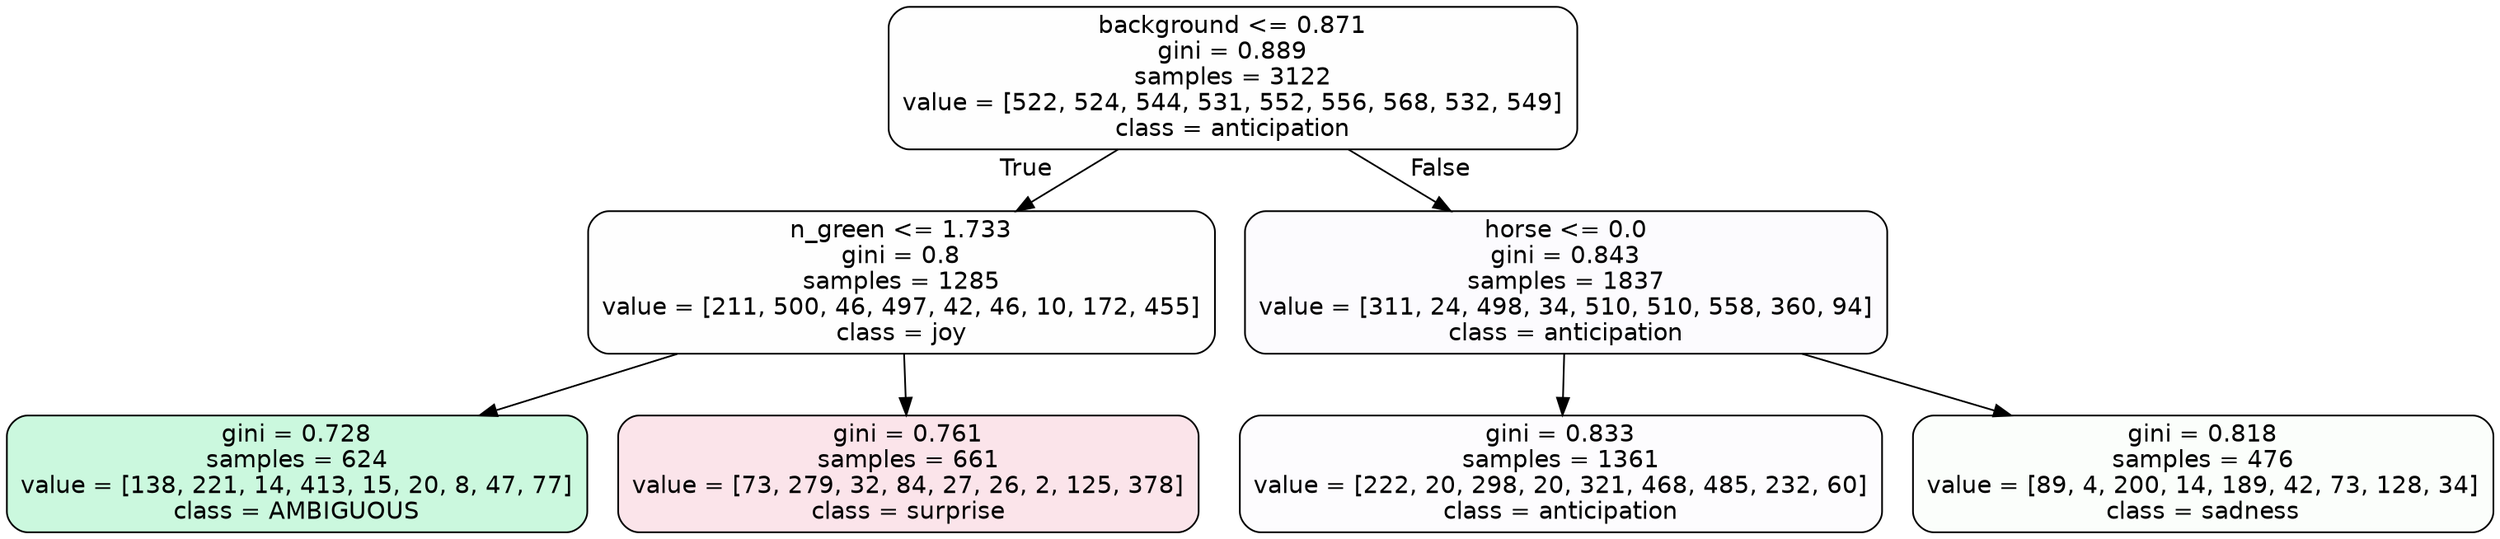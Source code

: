 digraph Tree {
node [shape=box, style="filled, rounded", color="black", fontname=helvetica] ;
edge [fontname=helvetica] ;
0 [label="background <= 0.871\ngini = 0.889\nsamples = 3122\nvalue = [522, 524, 544, 531, 552, 556, 568, 532, 549]\nclass = anticipation", fillcolor="#8139e501"] ;
1 [label="n_green <= 1.733\ngini = 0.8\nsamples = 1285\nvalue = [211, 500, 46, 497, 42, 46, 10, 172, 455]\nclass = joy", fillcolor="#d7e53901"] ;
0 -> 1 [labeldistance=2.5, labelangle=45, headlabel="True"] ;
2 [label="gini = 0.728\nsamples = 624\nvalue = [138, 221, 14, 413, 15, 20, 8, 47, 77]\nclass = AMBIGUOUS", fillcolor="#39e58143"] ;
1 -> 2 ;
3 [label="gini = 0.761\nsamples = 661\nvalue = [73, 279, 32, 84, 27, 26, 2, 125, 378]\nclass = surprise", fillcolor="#e5396422"] ;
1 -> 3 ;
4 [label="horse <= 0.0\ngini = 0.843\nsamples = 1837\nvalue = [311, 24, 498, 34, 510, 510, 558, 360, 94]\nclass = anticipation", fillcolor="#8139e505"] ;
0 -> 4 [labeldistance=2.5, labelangle=-45, headlabel="False"] ;
5 [label="gini = 0.833\nsamples = 1361\nvalue = [222, 20, 298, 20, 321, 468, 485, 232, 60]\nclass = anticipation", fillcolor="#8139e503"] ;
4 -> 5 ;
6 [label="gini = 0.818\nsamples = 476\nvalue = [89, 4, 200, 14, 189, 42, 73, 128, 34]\nclass = sadness", fillcolor="#64e53905"] ;
4 -> 6 ;
}